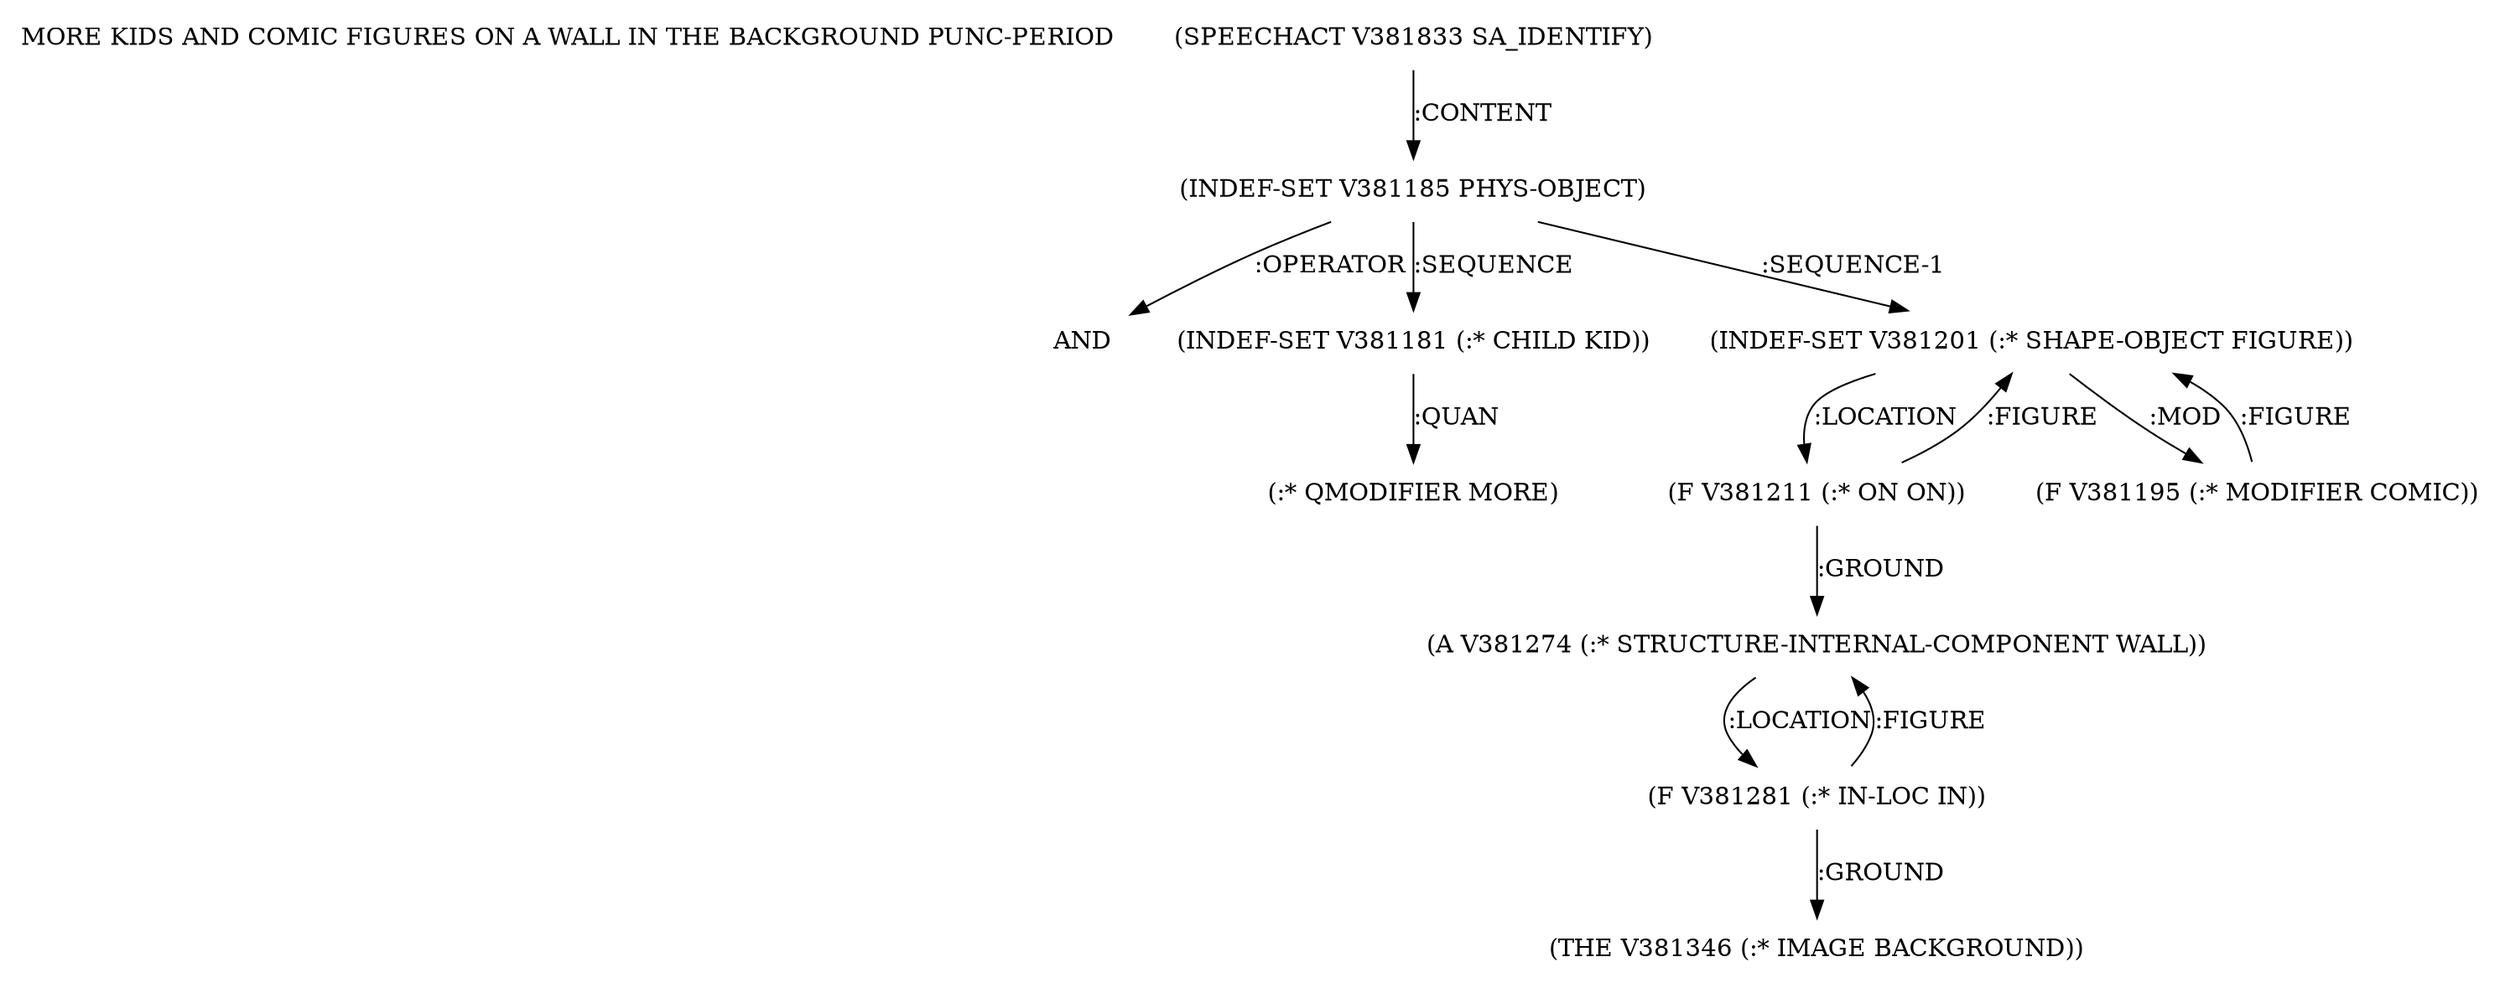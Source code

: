 digraph Terms {
  node [shape=none]
  "MORE KIDS AND COMIC FIGURES ON A WALL IN THE BACKGROUND PUNC-PERIOD"
  "V381833" [label="(SPEECHACT V381833 SA_IDENTIFY)"]
  "V381833" -> "V381185" [label=":CONTENT"]
  "V381185" [label="(INDEF-SET V381185 PHYS-OBJECT)"]
  "V381185" -> "NT382601" [label=":OPERATOR"]
  "NT382601" [label="AND"]
  "V381185" -> "V381181" [label=":SEQUENCE"]
  "V381185" -> "V381201" [label=":SEQUENCE-1"]
  "V381181" [label="(INDEF-SET V381181 (:* CHILD KID))"]
  "V381181" -> "NT382602" [label=":QUAN"]
  "NT382602" [label="(:* QMODIFIER MORE)"]
  "V381201" [label="(INDEF-SET V381201 (:* SHAPE-OBJECT FIGURE))"]
  "V381201" -> "V381211" [label=":LOCATION"]
  "V381201" -> "V381195" [label=":MOD"]
  "V381195" [label="(F V381195 (:* MODIFIER COMIC))"]
  "V381195" -> "V381201" [label=":FIGURE"]
  "V381211" [label="(F V381211 (:* ON ON))"]
  "V381211" -> "V381274" [label=":GROUND"]
  "V381211" -> "V381201" [label=":FIGURE"]
  "V381274" [label="(A V381274 (:* STRUCTURE-INTERNAL-COMPONENT WALL))"]
  "V381274" -> "V381281" [label=":LOCATION"]
  "V381281" [label="(F V381281 (:* IN-LOC IN))"]
  "V381281" -> "V381346" [label=":GROUND"]
  "V381281" -> "V381274" [label=":FIGURE"]
  "V381346" [label="(THE V381346 (:* IMAGE BACKGROUND))"]
}
